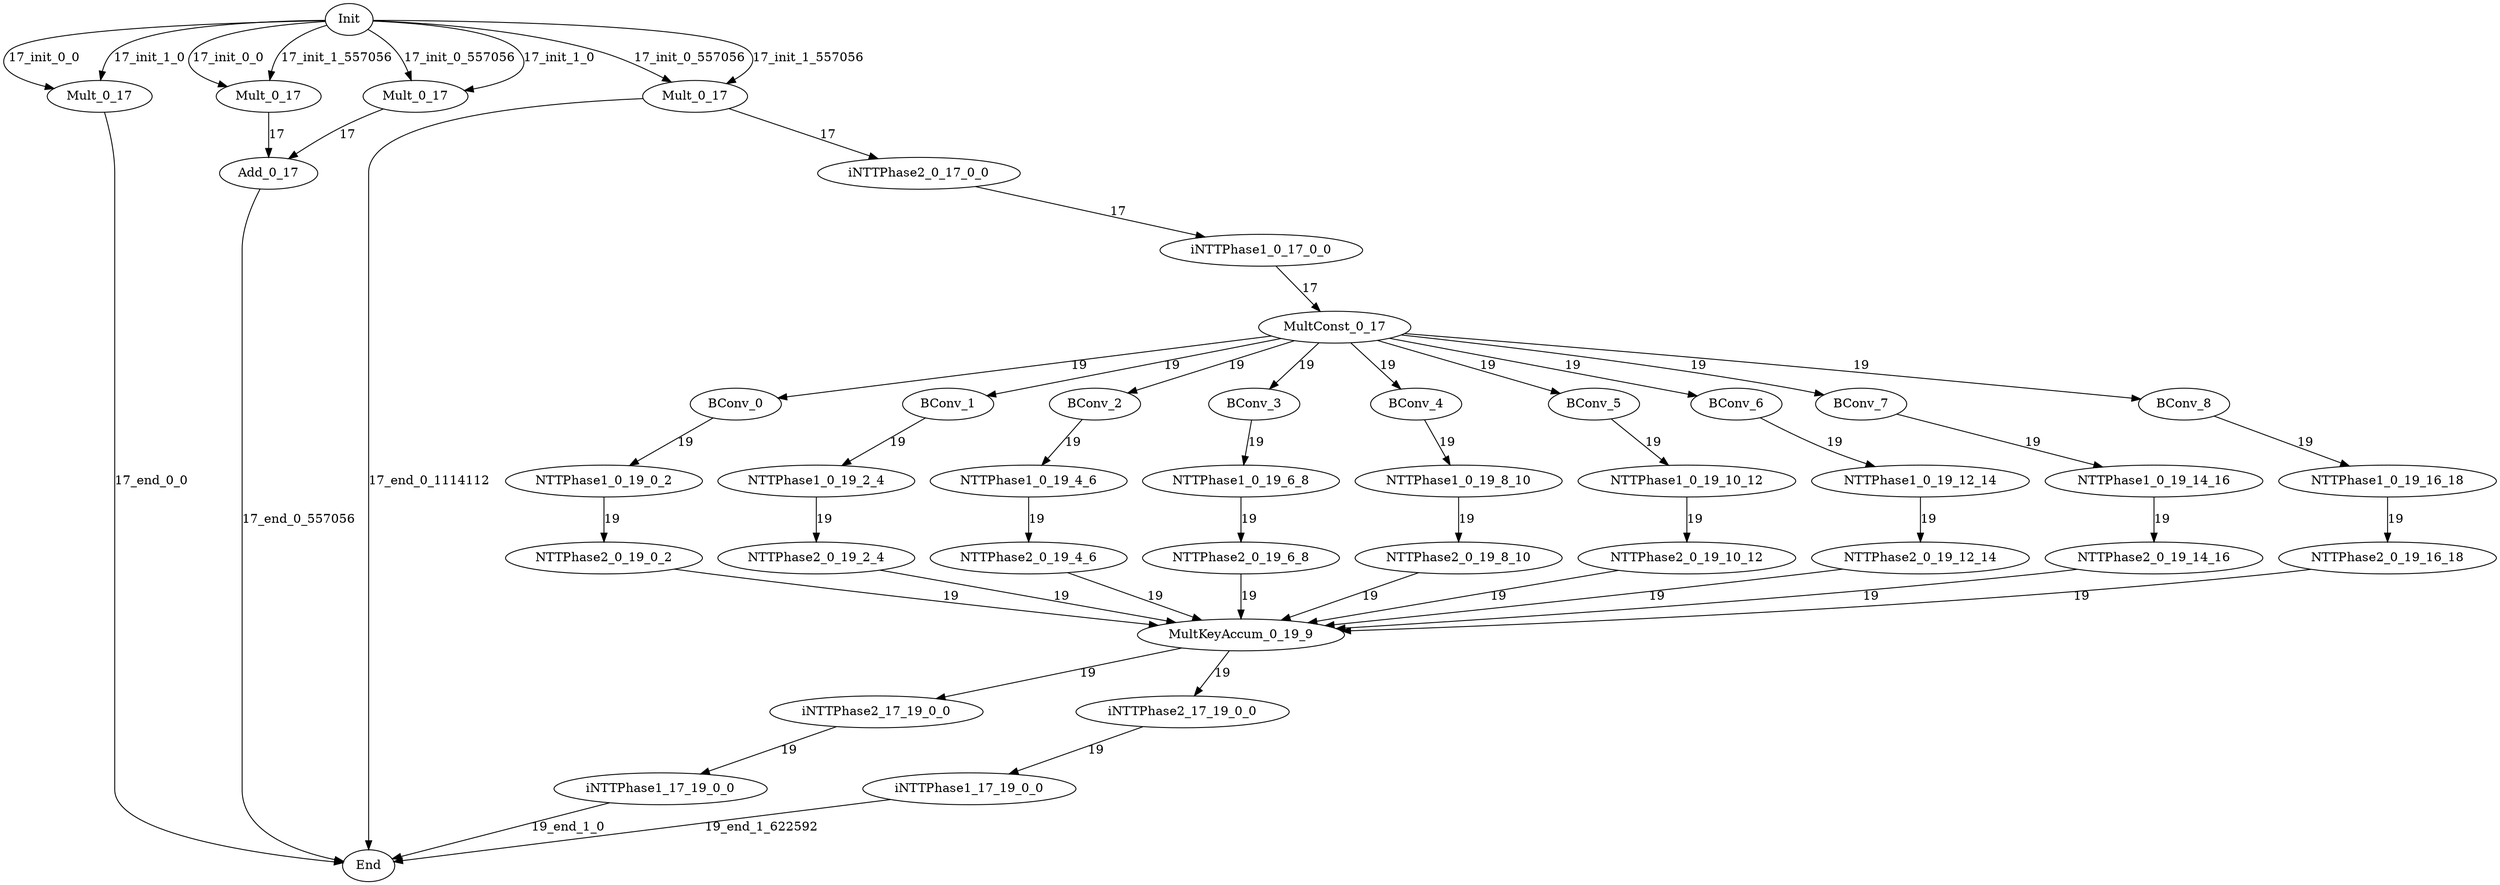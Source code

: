 digraph {
	graph [bb="0,0,2813.5,993"];
	node [label="\N"];
	init	[height=0.5,
		label=Init,
		pos="390.69,975",
		width=0.75];
	MultAxAx	[height=0.5,
		label=Mult_0_17,
		pos="108.69,888",
		width=1.6429];
	init -> MultAxAx	[label="17_init_0_0",
		lp="46.187,931.5",
		pos="e,57.139,896.89 363.49,973.6 279.72,972.08 29.759,965.36 5.687,939 -12.048,919.58 16.063,906.88 47.368,899.14"];
	init -> MultAxAx	[label="17_init_1_0",
		lp="166.19,931.5",
		pos="e,110.04,906.45 363.34,973.93 303.12,973.24 161.56,968.44 125.69,939 118.83,933.38 114.73,924.87 112.28,916.46"];
	MultAxBx	[height=0.5,
		label=Mult_0_17,
		pos="280.69,888",
		width=1.6429];
	init -> MultAxBx	[label="17_init_0_0",
		lp="254.19,931.5",
		pos="e,241.6,901.8 363.81,972.72 319.07,969.96 232.38,961.75 213.69,939 203.09,926.11 215.53,914.71 232.44,906.07"];
	init -> MultAxBx	[label="17_init_1_557056",
		lp="376.69,931.5",
		pos="e,288.81,906.08 366.51,966.94 350.27,961.31 329.09,952.16 313.69,939 305.91,932.35 299.23,923.43 293.96,914.96"];
	MultBxAx	[height=0.5,
		label=Mult_0_17,
		pos="465.69,888",
		width=1.6429];
	init -> MultBxAx	[label="17_init_0_557056",
		lp="516.69,931.5",
		pos="e,460.88,906.09 411.92,963.72 422.57,957.71 435.01,949.28 443.69,939 449.43,932.2 453.91,923.66 457.3,915.58"];
	init -> MultBxAx	[label="17_init_1_0",
		lp="629.19,931.5",
		pos="e,521.03,894.5 417.66,973.2 465.67,971.16 562.84,963.96 583.69,939 603.26,915.56 567.93,902.88 530.95,896.17"];
	MultBxBx	[height=0.5,
		label=Mult_0_17,
		pos="770.69,888",
		width=1.6429];
	init -> MultBxBx	[label="17_init_0_557056",
		lp="772.69,931.5",
		pos="e,746.6,904.48 417.88,973.79 469.09,972.71 582.87,967.04 673.69,939 696.04,932.1 719.4,920.22 737.59,909.78"];
	init -> MultBxBx	[label="17_init_1_557056",
		lp="906.69,931.5",
		pos="e,809.99,901.52 417.72,973.97 510.38,973.61 810.98,970.03 839.69,939 851.6,926.12 837.67,914.44 819.28,905.62"];
	end	[height=0.5,
		label=End,
		pos="408.69,18",
		width=0.81243];
	MultAxAx -> end	[label="17_end_0_0",
		lp="166.19,453",
		pos="e,379.89,21.445 113.84,869.92 118.51,852.88 124.69,825.88 124.69,802 124.69,802 124.69,802 124.69,104 124.69,53.494 291.62,30.469 \
369.52,22.474"];
	AddAxBx	[height=0.5,
		label=Add_0_17,
		pos="280.69,801",
		width=1.5346];
	AddAxBx -> end	[label="17_end_0_557056",
		lp="329.69,409.5",
		pos="e,380.43,22.9 275.86,782.9 271.47,765.85 265.69,738.83 265.69,715 265.69,715 265.69,715 265.69,104 265.69,55.173 328.05,33.766 370.41,\
24.857"];
	MultAxBx -> AddAxBx	[label=17,
		lp="290.19,844.5",
		pos="e,280.69,819.18 280.69,869.8 280.69,858.16 280.69,842.55 280.69,829.24"];
	MultBxAx -> AddAxBx	[label=17,
		lp="385.19,844.5",
		pos="e,307.31,817.05 428.95,873.79 412.48,867.6 392.92,859.86 375.69,852 355.61,842.85 333.79,831.47 316.13,821.88"];
	MultBxBx -> end	[label="17_end_0_1114112",
		lp="477.19,453",
		pos="e,408.69,36.256 712.12,885.25 609.67,880.58 408.69,863.57 408.69,802 408.69,802 408.69,802 408.69,104 408.69,84.753 408.69,63.054 \
408.69,46.397"];
	iNTTP2	[height=0.5,
		label=iNTTPhase2_0_17_0_0,
		pos="989.69,801",
		width=3.1775];
	MultBxBx -> iNTTP2	[label=17,
		lp="902.19,844.5",
		pos="e,948.62,817.94 805.87,873.34 841.92,859.35 898.3,837.47 939.12,821.63"];
	INTT1_Ax	[height=0.5,
		label=iNTTPhase1_17_19_0_0,
		pos="738.69,105",
		width=3.34];
	INTT1_Ax -> end	[label="19_end_1_0",
		lp="634.19,61.5",
		pos="e,435.4,25.88 680.83,89.097 612.96,71.616 502.49,43.161 445.41,28.46"];
	INTT_Ax	[height=0.5,
		label=iNTTPhase2_17_19_0_0,
		pos="982.69,192",
		width=3.34];
	INTT_Ax -> INTT1_Ax	[label=19,
		lp="884.19,148.5",
		pos="e,783.77,121.7 937.36,175.21 896.62,161.02 836.69,140.14 793.31,125.03"];
	MultKeyAccum	[height=0.5,
		label=MultKeyAccum_0_19_9,
		pos="1394.7,279",
		width=3.2497];
	MultKeyAccum -> INTT_Ax	[label=19,
		lp="1222.2,235.5",
		pos="e,1050.1,206.91 1327.6,264.15 1254.4,249.05 1137.3,224.91 1060.2,209"];
	INTT_Bx	[height=0.5,
		label=iNTTPhase2_17_19_0_0,
		pos="1328.7,192",
		width=3.34];
	MultKeyAccum -> INTT_Bx	[label=19,
		lp="1374.2,235.5",
		pos="e,1342,210.18 1381.3,260.8 1371.8,248.59 1359,231.99 1348.3,218.28"];
	NTTP20	[height=0.5,
		label=NTTPhase2_0_19_0_2,
		pos="674.69,366",
		width=3.0872];
	NTTP20 -> MultKeyAccum	[label=19,
		lp="1067.2,322.5",
		pos="e,1301.1,289.79 754.36,353.4 767.81,351.53 781.64,349.66 794.69,348 968.49,325.84 1171.1,303.64 1290.8,290.89"];
	NTTP10	[height=0.5,
		label=NTTPhase1_0_19_0_2,
		pos="674.69,453",
		width=3.0872];
	NTTP10 -> NTTP20	[label=19,
		lp="684.19,409.5",
		pos="e,674.69,384.18 674.69,434.8 674.69,423.16 674.69,407.55 674.69,394.24"];
	BConv0	[height=0.5,
		label=BConv_0,
		pos="730.69,540",
		width=1.4263];
	BConv0 -> NTTP10	[label=19,
		lp="715.19,496.5",
		pos="e,685.92,471.05 719.62,522.21 711.62,510.06 700.67,493.43 691.57,479.63"];
	ScaleForBConv	[height=0.5,
		label=MultConst_0_17,
		pos="1500.7,627",
		width=2.3831];
	ScaleForBConv -> BConv0	[label=19,
		lp="1171.2,583.5",
		pos="e,778.83,546.31 1426.5,617.81 1273.7,600.95 926.71,562.64 788.79,547.41"];
	BConv1	[height=0.5,
		label=BConv_1,
		pos="1041.7,540",
		width=1.4263];
	ScaleForBConv -> BConv1	[label=19,
		lp="1307.2,583.5",
		pos="e,1086.1,549.23 1438.8,614.54 1348.5,597.82 1182.1,567 1096.2,551.09"];
	BConv2	[height=0.5,
		label=BConv_2,
		pos="1257.7,540",
		width=1.4263];
	ScaleForBConv -> BConv2	[label=19,
		lp="1403.2,583.5",
		pos="e,1292.9,553.32 1458.6,611.29 1415.1,596.05 1347.2,572.32 1302.6,556.72"];
	BConv3	[height=0.5,
		label=BConv_3,
		pos="1425.7,540",
		width=1.4263];
	ScaleForBConv -> BConv3	[label=19,
		lp="1476.2,583.5",
		pos="e,1440.2,557.47 1485.9,609.21 1474.8,596.67 1459.5,579.35 1447.1,565.3"];
	BConv4	[height=0.5,
		label=BConv_4,
		pos="1577.7,540",
		width=1.4263];
	ScaleForBConv -> BConv4	[label=19,
		lp="1553.2,583.5",
		pos="e,1562.8,557.47 1515.9,609.21 1527.4,596.55 1543.2,579.03 1556,564.91"];
	BConv5	[height=0.5,
		label=BConv_5,
		pos="1713.7,540",
		width=1.4263];
	ScaleForBConv -> BConv5	[label=19,
		lp="1629.2,583.5",
		pos="e,1681.2,553.98 1538.8,610.8 1576.2,595.88 1633.1,573.17 1671.7,557.74"];
	BConv6	[height=0.5,
		label=BConv_6,
		pos="2002.7,540",
		width=1.4263];
	ScaleForBConv -> BConv6	[label=19,
		lp="1791.2,583.5",
		pos="e,1957.6,548.63 1565.3,615.06 1664.8,598.21 1854,566.18 1947.5,550.34"];
	BConv7	[height=0.5,
		label=BConv_7,
		pos="2278.7,540",
		width=1.4263];
	ScaleForBConv -> BConv7	[label=19,
		lp="1945.2,583.5",
		pos="e,2230.4,546.27 1574.9,617.89 1729.1,601.05 2081,562.59 2220.4,547.37"];
	BConv8	[height=0.5,
		label=BConv_8,
		pos="2548.7,540",
		width=1.4263];
	ScaleForBConv -> BConv8	[label=19,
		lp="2146.2,583.5",
		pos="e,2499.4,545.32 1580.1,620.13 1671.5,613.33 1825.9,601.7 1958.7,591 2152.8,575.36 2382.7,555.49 2489.1,546.21"];
	iNTTP1	[height=0.5,
		label=iNTTPhase1_0_17_0_0,
		pos="1425.7,714",
		width=3.1775];
	iNTTP1 -> ScaleForBConv	[label=17,
		lp="1476.2,670.5",
		pos="e,1485.8,644.89 1440.9,695.8 1451.8,683.39 1466.8,666.46 1479,652.62"];
	iNTTP2 -> iNTTP1	[label=17,
		lp="1243.2,757.5",
		pos="e,1356.9,728.41 1058.8,786.53 1137.1,771.25 1264.7,746.39 1346.9,730.36"];
	NTTP21	[height=0.5,
		label=NTTPhase2_0_19_2_4,
		pos="914.69,366",
		width=3.0872];
	NTTP21 -> MultKeyAccum	[label=19,
		lp="1192.2,322.5",
		pos="e,1320.8,293.08 986.81,352.23 1073.6,336.86 1219,311.11 1310.8,294.86"];
	NTTP11	[height=0.5,
		label=NTTPhase1_0_19_2_4,
		pos="914.69,453",
		width=3.0872];
	NTTP11 -> NTTP21	[label=19,
		lp="924.19,409.5",
		pos="e,914.69,384.18 914.69,434.8 914.69,423.16 914.69,407.55 914.69,394.24"];
	BConv1 -> NTTP11	[label=19,
		lp="995.19,496.5",
		pos="e,939.81,470.81 1019,523.8 999.33,510.65 970.64,491.45 948.32,476.51"];
	NTTP22	[height=0.5,
		label=NTTPhase2_0_19_4_6,
		pos="1154.7,366",
		width=3.0872];
	NTTP22 -> MultKeyAccum	[label=19,
		lp="1298.2,322.5",
		pos="e,1350.1,295.78 1198.7,349.41 1238.6,335.27 1297.6,314.38 1340.4,299.21"];
	NTTP12	[height=0.5,
		label=NTTPhase1_0_19_4_6,
		pos="1154.7,453",
		width=3.0872];
	NTTP12 -> NTTP22	[label=19,
		lp="1164.2,409.5",
		pos="e,1154.7,384.18 1154.7,434.8 1154.7,423.16 1154.7,407.55 1154.7,394.24"];
	BConv2 -> NTTP12	[label=19,
		lp="1221.2,496.5",
		pos="e,1175,470.79 1238.3,523.01 1222.6,510.08 1200.4,491.71 1182.8,477.17"];
	NTTP23	[height=0.5,
		label=NTTPhase2_0_19_6_8,
		pos="1394.7,366",
		width=3.0872];
	NTTP23 -> MultKeyAccum	[label=19,
		lp="1404.2,322.5",
		pos="e,1394.7,297.18 1394.7,347.8 1394.7,336.16 1394.7,320.55 1394.7,307.24"];
	NTTP13	[height=0.5,
		label=NTTPhase1_0_19_6_8,
		pos="1394.7,453",
		width=3.0872];
	NTTP13 -> NTTP23	[label=19,
		lp="1404.2,409.5",
		pos="e,1394.7,384.18 1394.7,434.8 1394.7,423.16 1394.7,407.55 1394.7,394.24"];
	BConv3 -> NTTP13	[label=19,
		lp="1421.2,496.5",
		pos="e,1401,471.18 1419.4,521.8 1415.1,510.05 1409.4,494.24 1404.5,480.84"];
	NTTP24	[height=0.5,
		label=NTTPhase2_0_19_8_10,
		pos="1640.7,366",
		width=3.2497];
	NTTP24 -> MultKeyAccum	[label=19,
		lp="1541.2,322.5",
		pos="e,1440.2,295.74 1595.3,349.31 1554.2,335.13 1493.7,314.22 1449.9,299.07"];
	NTTP14	[height=0.5,
		label=NTTPhase1_0_19_8_10,
		pos="1640.7,453",
		width=3.2497];
	NTTP14 -> NTTP24	[label=19,
		lp="1650.2,409.5",
		pos="e,1640.7,384.18 1640.7,434.8 1640.7,423.16 1640.7,407.55 1640.7,394.24"];
	BConv4 -> NTTP14	[label=19,
		lp="1622.2,496.5",
		pos="e,1628.1,471.05 1590.1,522.21 1599.2,509.95 1611.7,493.11 1622,479.24"];
	NTTP25	[height=0.5,
		label=NTTPhase2_0_19_10_12,
		pos="1898.7,366",
		width=3.4122];
	NTTP25 -> MultKeyAccum	[label=19,
		lp="1686.2,322.5",
		pos="e,1470.4,292.78 1821.3,351.95 1729.2,336.42 1576,310.57 1480.4,294.45"];
	NTTP15	[height=0.5,
		label=NTTPhase1_0_19_10_12,
		pos="1898.7,453",
		width=3.4122];
	NTTP15 -> NTTP25	[label=19,
		lp="1908.2,409.5",
		pos="e,1898.7,384.18 1898.7,434.8 1898.7,423.16 1898.7,407.55 1898.7,394.24"];
	BConv5 -> NTTP15	[label=19,
		lp="1826.2,496.5",
		pos="e,1863.2,470.31 1743.8,525.15 1773.7,511.44 1819.8,490.27 1853.9,474.58"];
	NTTP26	[height=0.5,
		label=NTTPhase2_0_19_12_14,
		pos="2162.7,366",
		width=3.4122];
	NTTP26 -> MultKeyAccum	[label=19,
		lp="1865.2,322.5",
		pos="e,1489.8,289.53 2074.7,353.4 2060,351.54 2044.9,349.68 2030.7,348 1844,326 1626.1,303.36 1499.9,290.55"];
	NTTP16	[height=0.5,
		label=NTTPhase1_0_19_12_14,
		pos="2162.7,453",
		width=3.4122];
	NTTP16 -> NTTP26	[label=19,
		lp="2172.2,409.5",
		pos="e,2162.7,384.18 2162.7,434.8 2162.7,423.16 2162.7,407.55 2162.7,394.24"];
	BConv6 -> NTTP16	[label=19,
		lp="2101.2,496.5",
		pos="e,2131.6,470.53 2029.8,524.58 2055.3,511.08 2093.6,490.72 2122.5,475.34"];
	NTTP27	[height=0.5,
		label=NTTPhase2_0_19_14_16,
		pos="2426.7,366",
		width=3.4122];
	NTTP27 -> MultKeyAccum	[label=19,
		lp="2107.2,322.5",
		pos="e,1502.2,286.16 2339.8,353.19 2324.8,351.33 2309.3,349.52 2294.7,348 2014.7,318.88 1684.4,297.14 1512.3,286.76"];
	NTTP17	[height=0.5,
		label=NTTPhase1_0_19_14_16,
		pos="2426.7,453",
		width=3.4122];
	NTTP17 -> NTTP27	[label=19,
		lp="2436.2,409.5",
		pos="e,2426.7,384.18 2426.7,434.8 2426.7,423.16 2426.7,407.55 2426.7,394.24"];
	BConv7 -> NTTP17	[label=19,
		lp="2370.2,496.5",
		pos="e,2397.9,470.52 2304.5,524.19 2327.8,510.79 2362.5,490.88 2388.9,475.68"];
	NTTP28	[height=0.5,
		label=NTTPhase2_0_19_16_18,
		pos="2690.7,366",
		width=3.4122];
	NTTP28 -> MultKeyAccum	[label=19,
		lp="2345.2,322.5",
		pos="e,1508.5,283.38 2604.1,353.19 2589,351.31 2573.4,349.5 2558.7,348 2181,309.48 1731.9,290.9 1518.8,283.72"];
	NTTP18	[height=0.5,
		label=NTTPhase1_0_19_16_18,
		pos="2690.7,453",
		width=3.4122];
	NTTP18 -> NTTP28	[label=19,
		lp="2700.2,409.5",
		pos="e,2690.7,384.18 2690.7,434.8 2690.7,423.16 2690.7,407.55 2690.7,394.24"];
	BConv8 -> NTTP18	[label=19,
		lp="2637.2,496.5",
		pos="e,2662.8,470.67 2573.4,524.19 2595.7,510.83 2628.9,491.01 2654.2,475.83"];
	INTT1_Bx	[height=0.5,
		label=iNTTPhase1_17_19_0_0,
		pos="1087.7,105",
		width=3.34];
	INTT1_Bx -> end	[label="19_end_1_622592",
		lp="852.69,61.5",
		pos="e,436.99,22.544 998.57,92.844 848.82,74.098 552.73,37.032 447.18,23.819"];
	INTT_Bx -> INTT1_Bx	[label=19,
		lp="1231.2,148.5",
		pos="e,1132.6,121.85 1283.9,175.21 1243.9,161.09 1185.1,140.36 1142.3,125.27"];
}
